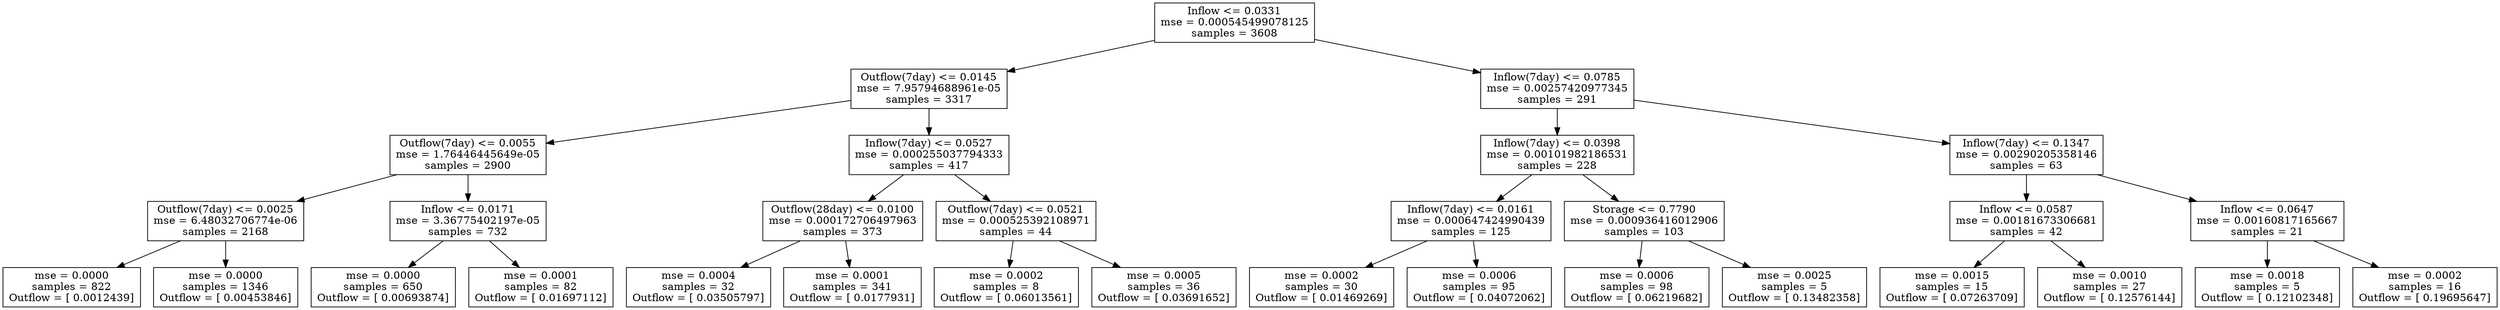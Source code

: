 digraph Tree {
0 [label="Inflow <= 0.0331\nmse = 0.000545499078125\nsamples = 3608", shape="box"] ;
1 [label="Outflow(7day) <= 0.0145\nmse = 7.95794688961e-05\nsamples = 3317", shape="box"] ;
0 -> 1 ;
2 [label="Outflow(7day) <= 0.0055\nmse = 1.76446445649e-05\nsamples = 2900", shape="box"] ;
1 -> 2 ;
3 [label="Outflow(7day) <= 0.0025\nmse = 6.48032706774e-06\nsamples = 2168", shape="box"] ;
2 -> 3 ;
4 [label="mse = 0.0000\nsamples = 822\nOutflow = [ 0.0012439]", shape="box"] ;
3 -> 4 ;
5 [label="mse = 0.0000\nsamples = 1346\nOutflow = [ 0.00453846]", shape="box"] ;
3 -> 5 ;
6 [label="Inflow <= 0.0171\nmse = 3.36775402197e-05\nsamples = 732", shape="box"] ;
2 -> 6 ;
7 [label="mse = 0.0000\nsamples = 650\nOutflow = [ 0.00693874]", shape="box"] ;
6 -> 7 ;
8 [label="mse = 0.0001\nsamples = 82\nOutflow = [ 0.01697112]", shape="box"] ;
6 -> 8 ;
9 [label="Inflow(7day) <= 0.0527\nmse = 0.000255037794333\nsamples = 417", shape="box"] ;
1 -> 9 ;
10 [label="Outflow(28day) <= 0.0100\nmse = 0.000172706497963\nsamples = 373", shape="box"] ;
9 -> 10 ;
11 [label="mse = 0.0004\nsamples = 32\nOutflow = [ 0.03505797]", shape="box"] ;
10 -> 11 ;
12 [label="mse = 0.0001\nsamples = 341\nOutflow = [ 0.0177931]", shape="box"] ;
10 -> 12 ;
13 [label="Outflow(7day) <= 0.0521\nmse = 0.000525392108971\nsamples = 44", shape="box"] ;
9 -> 13 ;
14 [label="mse = 0.0002\nsamples = 8\nOutflow = [ 0.06013561]", shape="box"] ;
13 -> 14 ;
15 [label="mse = 0.0005\nsamples = 36\nOutflow = [ 0.03691652]", shape="box"] ;
13 -> 15 ;
16 [label="Inflow(7day) <= 0.0785\nmse = 0.00257420977345\nsamples = 291", shape="box"] ;
0 -> 16 ;
17 [label="Inflow(7day) <= 0.0398\nmse = 0.00101982186531\nsamples = 228", shape="box"] ;
16 -> 17 ;
18 [label="Inflow(7day) <= 0.0161\nmse = 0.000647424990439\nsamples = 125", shape="box"] ;
17 -> 18 ;
19 [label="mse = 0.0002\nsamples = 30\nOutflow = [ 0.01469269]", shape="box"] ;
18 -> 19 ;
20 [label="mse = 0.0006\nsamples = 95\nOutflow = [ 0.04072062]", shape="box"] ;
18 -> 20 ;
21 [label="Storage <= 0.7790\nmse = 0.000936416012906\nsamples = 103", shape="box"] ;
17 -> 21 ;
22 [label="mse = 0.0006\nsamples = 98\nOutflow = [ 0.06219682]", shape="box"] ;
21 -> 22 ;
23 [label="mse = 0.0025\nsamples = 5\nOutflow = [ 0.13482358]", shape="box"] ;
21 -> 23 ;
24 [label="Inflow(7day) <= 0.1347\nmse = 0.00290205358146\nsamples = 63", shape="box"] ;
16 -> 24 ;
25 [label="Inflow <= 0.0587\nmse = 0.00181673306681\nsamples = 42", shape="box"] ;
24 -> 25 ;
26 [label="mse = 0.0015\nsamples = 15\nOutflow = [ 0.07263709]", shape="box"] ;
25 -> 26 ;
27 [label="mse = 0.0010\nsamples = 27\nOutflow = [ 0.12576144]", shape="box"] ;
25 -> 27 ;
28 [label="Inflow <= 0.0647\nmse = 0.00160817165667\nsamples = 21", shape="box"] ;
24 -> 28 ;
29 [label="mse = 0.0018\nsamples = 5\nOutflow = [ 0.12102348]", shape="box"] ;
28 -> 29 ;
30 [label="mse = 0.0002\nsamples = 16\nOutflow = [ 0.19695647]", shape="box"] ;
28 -> 30 ;
}